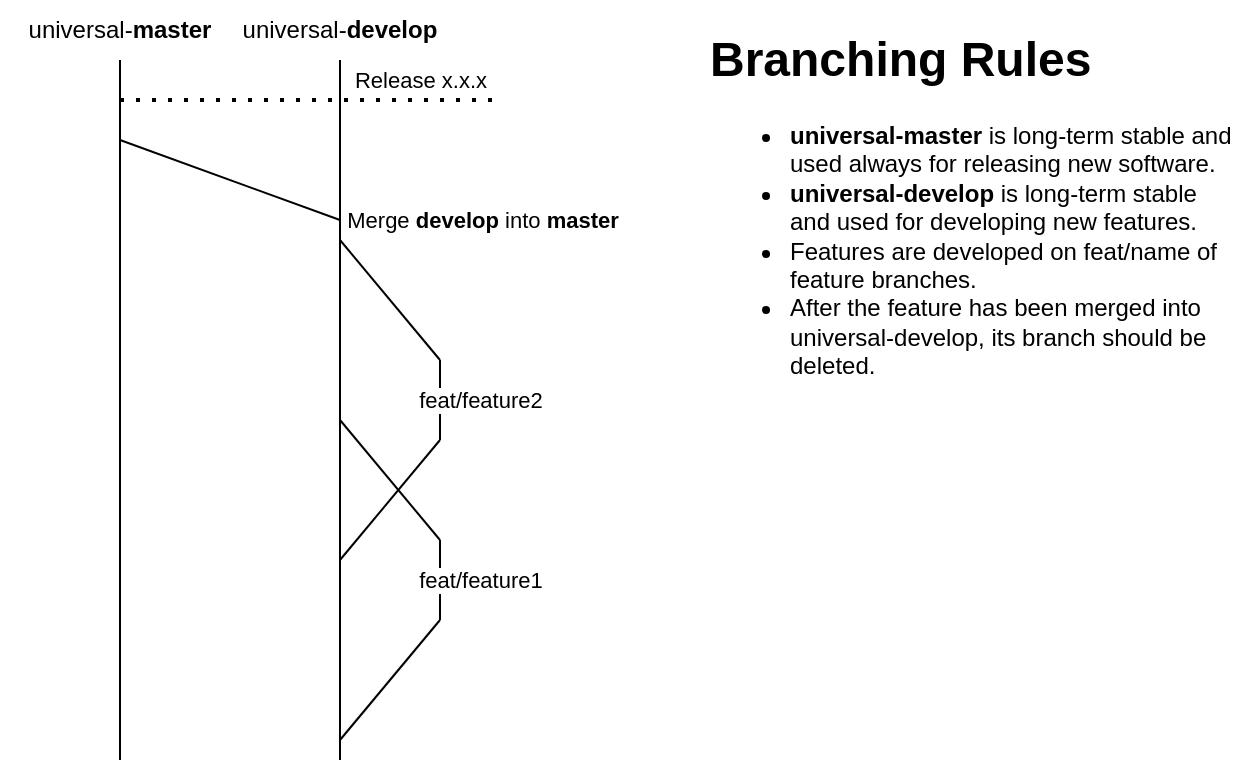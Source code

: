 <mxfile version="17.2.4" type="github">
  <diagram id="1vc_cR2REffOlXkusepg" name="Page-1">
    <mxGraphModel dx="1141" dy="547" grid="1" gridSize="10" guides="1" tooltips="1" connect="1" arrows="1" fold="1" page="1" pageScale="1" pageWidth="850" pageHeight="1100" math="0" shadow="0">
      <root>
        <mxCell id="0" />
        <mxCell id="1" parent="0" />
        <mxCell id="qFK5dzPU55VRSauhpOOJ-1" value="" style="endArrow=none;html=1;rounded=0;" edge="1" parent="1">
          <mxGeometry width="50" height="50" relative="1" as="geometry">
            <mxPoint x="140" y="560" as="sourcePoint" />
            <mxPoint x="140" y="210" as="targetPoint" />
          </mxGeometry>
        </mxCell>
        <mxCell id="qFK5dzPU55VRSauhpOOJ-2" value="universal-&lt;b&gt;master&lt;/b&gt;" style="text;html=1;strokeColor=none;fillColor=none;align=center;verticalAlign=middle;whiteSpace=wrap;rounded=0;" vertex="1" parent="1">
          <mxGeometry x="80" y="180" width="120" height="30" as="geometry" />
        </mxCell>
        <mxCell id="qFK5dzPU55VRSauhpOOJ-3" value="" style="endArrow=none;html=1;rounded=0;" edge="1" parent="1">
          <mxGeometry width="50" height="50" relative="1" as="geometry">
            <mxPoint x="250" y="560" as="sourcePoint" />
            <mxPoint x="250" y="210" as="targetPoint" />
          </mxGeometry>
        </mxCell>
        <mxCell id="qFK5dzPU55VRSauhpOOJ-4" value="universal-&lt;b&gt;develop&lt;br&gt;&lt;/b&gt;" style="text;html=1;strokeColor=none;fillColor=none;align=center;verticalAlign=middle;whiteSpace=wrap;rounded=0;" vertex="1" parent="1">
          <mxGeometry x="190" y="180" width="120" height="30" as="geometry" />
        </mxCell>
        <mxCell id="qFK5dzPU55VRSauhpOOJ-5" value="" style="endArrow=none;html=1;rounded=0;" edge="1" parent="1">
          <mxGeometry x="0.049" y="-18" width="50" height="50" relative="1" as="geometry">
            <mxPoint x="250" y="550" as="sourcePoint" />
            <mxPoint x="300" y="490" as="targetPoint" />
            <mxPoint as="offset" />
          </mxGeometry>
        </mxCell>
        <mxCell id="qFK5dzPU55VRSauhpOOJ-6" value="feat/feature1" style="endArrow=none;html=1;rounded=0;" edge="1" parent="1">
          <mxGeometry y="-20" width="50" height="50" relative="1" as="geometry">
            <mxPoint x="300" y="490" as="sourcePoint" />
            <mxPoint x="300" y="450" as="targetPoint" />
            <mxPoint as="offset" />
          </mxGeometry>
        </mxCell>
        <mxCell id="qFK5dzPU55VRSauhpOOJ-7" value="" style="endArrow=none;html=1;rounded=0;" edge="1" parent="1">
          <mxGeometry x="-0.377" y="-33" width="50" height="50" relative="1" as="geometry">
            <mxPoint x="300" y="450" as="sourcePoint" />
            <mxPoint x="250" y="390" as="targetPoint" />
            <mxPoint as="offset" />
          </mxGeometry>
        </mxCell>
        <mxCell id="qFK5dzPU55VRSauhpOOJ-11" value="" style="endArrow=none;html=1;rounded=0;" edge="1" parent="1">
          <mxGeometry x="0.049" y="-18" width="50" height="50" relative="1" as="geometry">
            <mxPoint x="250" y="460" as="sourcePoint" />
            <mxPoint x="300" y="400" as="targetPoint" />
            <mxPoint as="offset" />
          </mxGeometry>
        </mxCell>
        <mxCell id="qFK5dzPU55VRSauhpOOJ-12" value="feat/feature2" style="endArrow=none;html=1;rounded=0;" edge="1" parent="1">
          <mxGeometry y="-20" width="50" height="50" relative="1" as="geometry">
            <mxPoint x="300" y="400" as="sourcePoint" />
            <mxPoint x="300" y="360" as="targetPoint" />
            <mxPoint as="offset" />
          </mxGeometry>
        </mxCell>
        <mxCell id="qFK5dzPU55VRSauhpOOJ-13" value="" style="endArrow=none;html=1;rounded=0;" edge="1" parent="1">
          <mxGeometry x="-0.377" y="-33" width="50" height="50" relative="1" as="geometry">
            <mxPoint x="300" y="360" as="sourcePoint" />
            <mxPoint x="250" y="300" as="targetPoint" />
            <mxPoint as="offset" />
          </mxGeometry>
        </mxCell>
        <mxCell id="qFK5dzPU55VRSauhpOOJ-15" value="Release x.x.x" style="endArrow=none;dashed=1;html=1;dashPattern=1 3;strokeWidth=2;rounded=0;" edge="1" parent="1">
          <mxGeometry x="0.579" y="10" width="50" height="50" relative="1" as="geometry">
            <mxPoint x="140" y="230" as="sourcePoint" />
            <mxPoint x="330" y="230" as="targetPoint" />
            <mxPoint as="offset" />
          </mxGeometry>
        </mxCell>
        <mxCell id="qFK5dzPU55VRSauhpOOJ-16" value="" style="endArrow=none;html=1;rounded=0;" edge="1" parent="1">
          <mxGeometry width="50" height="50" relative="1" as="geometry">
            <mxPoint x="140" y="250" as="sourcePoint" />
            <mxPoint x="250" y="290" as="targetPoint" />
          </mxGeometry>
        </mxCell>
        <mxCell id="qFK5dzPU55VRSauhpOOJ-17" value="Merge &lt;b&gt;develop&lt;/b&gt; into &lt;b&gt;master&lt;/b&gt;" style="edgeLabel;html=1;align=center;verticalAlign=middle;resizable=0;points=[];" vertex="1" connectable="0" parent="qFK5dzPU55VRSauhpOOJ-16">
          <mxGeometry x="0.142" y="-2" relative="1" as="geometry">
            <mxPoint x="118" y="15" as="offset" />
          </mxGeometry>
        </mxCell>
        <mxCell id="qFK5dzPU55VRSauhpOOJ-18" value="&lt;h1&gt;Branching Rules&lt;/h1&gt;&lt;p&gt;&lt;/p&gt;&lt;ul&gt;&lt;li&gt;&lt;b&gt;universal-master&lt;/b&gt; is long-term stable and used always for releasing new software.&lt;/li&gt;&lt;li&gt;&lt;b&gt;universal-develop&lt;/b&gt; is long-term stable and used for developing new features.&lt;/li&gt;&lt;li&gt;Features are developed on feat/name of feature branches.&amp;nbsp;&lt;/li&gt;&lt;li&gt;After the feature has been merged into universal-develop, its branch should be deleted.&amp;nbsp;&lt;/li&gt;&lt;/ul&gt;&lt;p&gt;&lt;/p&gt;" style="text;html=1;strokeColor=none;fillColor=none;spacing=5;spacingTop=-20;whiteSpace=wrap;overflow=hidden;rounded=0;" vertex="1" parent="1">
          <mxGeometry x="430" y="190" width="270" height="330" as="geometry" />
        </mxCell>
      </root>
    </mxGraphModel>
  </diagram>
</mxfile>
